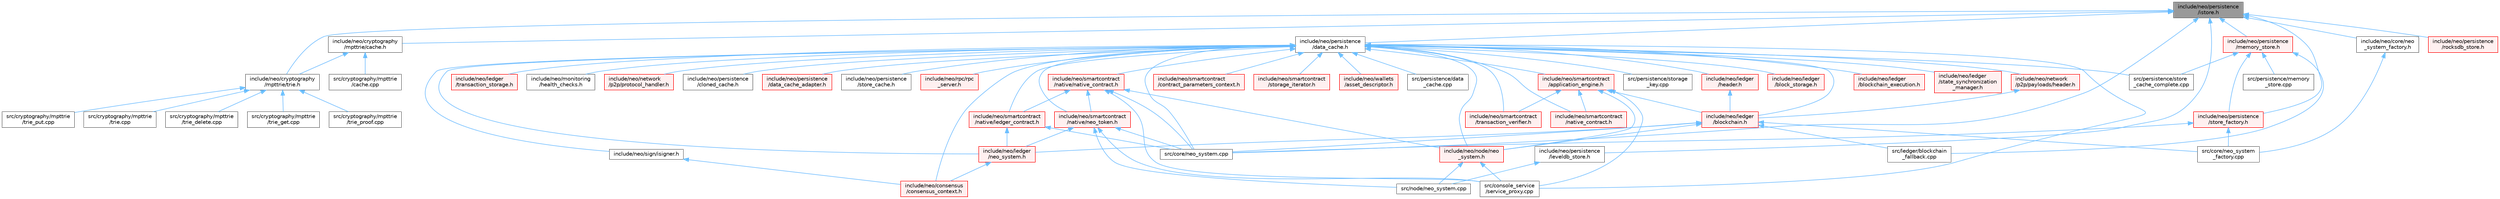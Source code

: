 digraph "include/neo/persistence/istore.h"
{
 // LATEX_PDF_SIZE
  bgcolor="transparent";
  edge [fontname=Helvetica,fontsize=10,labelfontname=Helvetica,labelfontsize=10];
  node [fontname=Helvetica,fontsize=10,shape=box,height=0.2,width=0.4];
  Node1 [id="Node000001",label="include/neo/persistence\l/istore.h",height=0.2,width=0.4,color="gray40", fillcolor="grey60", style="filled", fontcolor="black",tooltip=" "];
  Node1 -> Node2 [id="edge1_Node000001_Node000002",dir="back",color="steelblue1",style="solid",tooltip=" "];
  Node2 [id="Node000002",label="include/neo/core/neo\l_system_factory.h",height=0.2,width=0.4,color="grey40", fillcolor="white", style="filled",URL="$neo__system__factory_8h.html",tooltip=" "];
  Node2 -> Node3 [id="edge2_Node000002_Node000003",dir="back",color="steelblue1",style="solid",tooltip=" "];
  Node3 [id="Node000003",label="src/core/neo_system\l_factory.cpp",height=0.2,width=0.4,color="grey40", fillcolor="white", style="filled",URL="$neo__system__factory_8cpp.html",tooltip=" "];
  Node1 -> Node4 [id="edge3_Node000001_Node000004",dir="back",color="steelblue1",style="solid",tooltip=" "];
  Node4 [id="Node000004",label="include/neo/cryptography\l/mpttrie/cache.h",height=0.2,width=0.4,color="grey40", fillcolor="white", style="filled",URL="$cryptography_2mpttrie_2cache_8h.html",tooltip=" "];
  Node4 -> Node5 [id="edge4_Node000004_Node000005",dir="back",color="steelblue1",style="solid",tooltip=" "];
  Node5 [id="Node000005",label="include/neo/cryptography\l/mpttrie/trie.h",height=0.2,width=0.4,color="grey40", fillcolor="white", style="filled",URL="$trie_8h.html",tooltip=" "];
  Node5 -> Node6 [id="edge5_Node000005_Node000006",dir="back",color="steelblue1",style="solid",tooltip=" "];
  Node6 [id="Node000006",label="src/cryptography/mpttrie\l/trie.cpp",height=0.2,width=0.4,color="grey40", fillcolor="white", style="filled",URL="$trie_8cpp.html",tooltip=" "];
  Node5 -> Node7 [id="edge6_Node000005_Node000007",dir="back",color="steelblue1",style="solid",tooltip=" "];
  Node7 [id="Node000007",label="src/cryptography/mpttrie\l/trie_delete.cpp",height=0.2,width=0.4,color="grey40", fillcolor="white", style="filled",URL="$trie__delete_8cpp.html",tooltip=" "];
  Node5 -> Node8 [id="edge7_Node000005_Node000008",dir="back",color="steelblue1",style="solid",tooltip=" "];
  Node8 [id="Node000008",label="src/cryptography/mpttrie\l/trie_get.cpp",height=0.2,width=0.4,color="grey40", fillcolor="white", style="filled",URL="$trie__get_8cpp.html",tooltip=" "];
  Node5 -> Node9 [id="edge8_Node000005_Node000009",dir="back",color="steelblue1",style="solid",tooltip=" "];
  Node9 [id="Node000009",label="src/cryptography/mpttrie\l/trie_proof.cpp",height=0.2,width=0.4,color="grey40", fillcolor="white", style="filled",URL="$trie__proof_8cpp.html",tooltip=" "];
  Node5 -> Node10 [id="edge9_Node000005_Node000010",dir="back",color="steelblue1",style="solid",tooltip=" "];
  Node10 [id="Node000010",label="src/cryptography/mpttrie\l/trie_put.cpp",height=0.2,width=0.4,color="grey40", fillcolor="white", style="filled",URL="$trie__put_8cpp.html",tooltip=" "];
  Node4 -> Node11 [id="edge10_Node000004_Node000011",dir="back",color="steelblue1",style="solid",tooltip=" "];
  Node11 [id="Node000011",label="src/cryptography/mpttrie\l/cache.cpp",height=0.2,width=0.4,color="grey40", fillcolor="white", style="filled",URL="$cache_8cpp.html",tooltip=" "];
  Node1 -> Node5 [id="edge11_Node000001_Node000005",dir="back",color="steelblue1",style="solid",tooltip=" "];
  Node1 -> Node12 [id="edge12_Node000001_Node000012",dir="back",color="steelblue1",style="solid",tooltip=" "];
  Node12 [id="Node000012",label="include/neo/persistence\l/data_cache.h",height=0.2,width=0.4,color="grey40", fillcolor="white", style="filled",URL="$data__cache_8h.html",tooltip=" "];
  Node12 -> Node13 [id="edge13_Node000012_Node000013",dir="back",color="steelblue1",style="solid",tooltip=" "];
  Node13 [id="Node000013",label="include/neo/consensus\l/consensus_context.h",height=0.2,width=0.4,color="red", fillcolor="#FFF0F0", style="filled",URL="$consensus__context_8h.html",tooltip=" "];
  Node12 -> Node29 [id="edge14_Node000012_Node000029",dir="back",color="steelblue1",style="solid",tooltip=" "];
  Node29 [id="Node000029",label="include/neo/ledger\l/block_storage.h",height=0.2,width=0.4,color="red", fillcolor="#FFF0F0", style="filled",URL="$block__storage_8h.html",tooltip=" "];
  Node12 -> Node31 [id="edge15_Node000012_Node000031",dir="back",color="steelblue1",style="solid",tooltip=" "];
  Node31 [id="Node000031",label="include/neo/ledger\l/blockchain.h",height=0.2,width=0.4,color="red", fillcolor="#FFF0F0", style="filled",URL="$blockchain_8h.html",tooltip=" "];
  Node31 -> Node34 [id="edge16_Node000031_Node000034",dir="back",color="steelblue1",style="solid",tooltip=" "];
  Node34 [id="Node000034",label="include/neo/ledger\l/neo_system.h",height=0.2,width=0.4,color="red", fillcolor="#FFF0F0", style="filled",URL="$ledger_2neo__system_8h.html",tooltip=" "];
  Node34 -> Node13 [id="edge17_Node000034_Node000013",dir="back",color="steelblue1",style="solid",tooltip=" "];
  Node31 -> Node100 [id="edge18_Node000031_Node000100",dir="back",color="steelblue1",style="solid",tooltip=" "];
  Node100 [id="Node000100",label="include/neo/node/neo\l_system.h",height=0.2,width=0.4,color="red", fillcolor="#FFF0F0", style="filled",URL="$node_2neo__system_8h.html",tooltip=" "];
  Node100 -> Node104 [id="edge19_Node000100_Node000104",dir="back",color="steelblue1",style="solid",tooltip=" "];
  Node104 [id="Node000104",label="src/console_service\l/service_proxy.cpp",height=0.2,width=0.4,color="grey40", fillcolor="white", style="filled",URL="$service__proxy_8cpp.html",tooltip=" "];
  Node100 -> Node105 [id="edge20_Node000100_Node000105",dir="back",color="steelblue1",style="solid",tooltip=" "];
  Node105 [id="Node000105",label="src/node/neo_system.cpp",height=0.2,width=0.4,color="grey40", fillcolor="white", style="filled",URL="$node_2neo__system_8cpp.html",tooltip=" "];
  Node31 -> Node78 [id="edge21_Node000031_Node000078",dir="back",color="steelblue1",style="solid",tooltip=" "];
  Node78 [id="Node000078",label="src/core/neo_system.cpp",height=0.2,width=0.4,color="grey40", fillcolor="white", style="filled",URL="$core_2neo__system_8cpp.html",tooltip=" "];
  Node31 -> Node3 [id="edge22_Node000031_Node000003",dir="back",color="steelblue1",style="solid",tooltip=" "];
  Node31 -> Node109 [id="edge23_Node000031_Node000109",dir="back",color="steelblue1",style="solid",tooltip=" "];
  Node109 [id="Node000109",label="src/ledger/blockchain\l_fallback.cpp",height=0.2,width=0.4,color="grey40", fillcolor="white", style="filled",URL="$blockchain__fallback_8cpp.html",tooltip=" "];
  Node12 -> Node112 [id="edge24_Node000012_Node000112",dir="back",color="steelblue1",style="solid",tooltip=" "];
  Node112 [id="Node000112",label="include/neo/ledger\l/blockchain_execution.h",height=0.2,width=0.4,color="red", fillcolor="#FFF0F0", style="filled",URL="$blockchain__execution_8h.html",tooltip=" "];
  Node12 -> Node114 [id="edge25_Node000012_Node000114",dir="back",color="steelblue1",style="solid",tooltip=" "];
  Node114 [id="Node000114",label="include/neo/ledger\l/header.h",height=0.2,width=0.4,color="red", fillcolor="#FFF0F0", style="filled",URL="$ledger_2header_8h.html",tooltip=" "];
  Node114 -> Node31 [id="edge26_Node000114_Node000031",dir="back",color="steelblue1",style="solid",tooltip=" "];
  Node12 -> Node34 [id="edge27_Node000012_Node000034",dir="back",color="steelblue1",style="solid",tooltip=" "];
  Node12 -> Node119 [id="edge28_Node000012_Node000119",dir="back",color="steelblue1",style="solid",tooltip=" "];
  Node119 [id="Node000119",label="include/neo/ledger\l/state_synchronization\l_manager.h",height=0.2,width=0.4,color="red", fillcolor="#FFF0F0", style="filled",URL="$state__synchronization__manager_8h.html",tooltip=" "];
  Node12 -> Node121 [id="edge29_Node000012_Node000121",dir="back",color="steelblue1",style="solid",tooltip=" "];
  Node121 [id="Node000121",label="include/neo/ledger\l/transaction_storage.h",height=0.2,width=0.4,color="red", fillcolor="#FFF0F0", style="filled",URL="$transaction__storage_8h.html",tooltip=" "];
  Node12 -> Node39 [id="edge30_Node000012_Node000039",dir="back",color="steelblue1",style="solid",tooltip=" "];
  Node39 [id="Node000039",label="include/neo/monitoring\l/health_checks.h",height=0.2,width=0.4,color="grey40", fillcolor="white", style="filled",URL="$health__checks_8h.html",tooltip=" "];
  Node12 -> Node123 [id="edge31_Node000012_Node000123",dir="back",color="steelblue1",style="solid",tooltip=" "];
  Node123 [id="Node000123",label="include/neo/network\l/p2p/payloads/header.h",height=0.2,width=0.4,color="red", fillcolor="#FFF0F0", style="filled",URL="$network_2p2p_2payloads_2header_8h.html",tooltip=" "];
  Node123 -> Node31 [id="edge32_Node000123_Node000031",dir="back",color="steelblue1",style="solid",tooltip=" "];
  Node12 -> Node129 [id="edge33_Node000012_Node000129",dir="back",color="steelblue1",style="solid",tooltip=" "];
  Node129 [id="Node000129",label="include/neo/network\l/p2p/protocol_handler.h",height=0.2,width=0.4,color="red", fillcolor="#FFF0F0", style="filled",URL="$protocol__handler_8h.html",tooltip=" "];
  Node12 -> Node100 [id="edge34_Node000012_Node000100",dir="back",color="steelblue1",style="solid",tooltip=" "];
  Node12 -> Node131 [id="edge35_Node000012_Node000131",dir="back",color="steelblue1",style="solid",tooltip=" "];
  Node131 [id="Node000131",label="include/neo/persistence\l/cloned_cache.h",height=0.2,width=0.4,color="grey40", fillcolor="white", style="filled",URL="$cloned__cache_8h.html",tooltip=" "];
  Node12 -> Node132 [id="edge36_Node000012_Node000132",dir="back",color="steelblue1",style="solid",tooltip=" "];
  Node132 [id="Node000132",label="include/neo/persistence\l/data_cache_adapter.h",height=0.2,width=0.4,color="red", fillcolor="#FFF0F0", style="filled",URL="$data__cache__adapter_8h.html",tooltip=" "];
  Node12 -> Node133 [id="edge37_Node000012_Node000133",dir="back",color="steelblue1",style="solid",tooltip=" "];
  Node133 [id="Node000133",label="include/neo/persistence\l/store_cache.h",height=0.2,width=0.4,color="grey40", fillcolor="white", style="filled",URL="$store__cache_8h.html",tooltip=" "];
  Node12 -> Node42 [id="edge38_Node000012_Node000042",dir="back",color="steelblue1",style="solid",tooltip=" "];
  Node42 [id="Node000042",label="include/neo/rpc/rpc\l_server.h",height=0.2,width=0.4,color="red", fillcolor="#FFF0F0", style="filled",URL="$rpc__server_8h.html",tooltip=" "];
  Node12 -> Node134 [id="edge39_Node000012_Node000134",dir="back",color="steelblue1",style="solid",tooltip=" "];
  Node134 [id="Node000134",label="include/neo/sign/isigner.h",height=0.2,width=0.4,color="grey40", fillcolor="white", style="filled",URL="$isigner_8h.html",tooltip=" "];
  Node134 -> Node13 [id="edge40_Node000134_Node000013",dir="back",color="steelblue1",style="solid",tooltip=" "];
  Node12 -> Node135 [id="edge41_Node000012_Node000135",dir="back",color="steelblue1",style="solid",tooltip=" "];
  Node135 [id="Node000135",label="include/neo/smartcontract\l/application_engine.h",height=0.2,width=0.4,color="red", fillcolor="#FFF0F0", style="filled",URL="$application__engine_8h.html",tooltip=" "];
  Node135 -> Node31 [id="edge42_Node000135_Node000031",dir="back",color="steelblue1",style="solid",tooltip=" "];
  Node135 -> Node100 [id="edge43_Node000135_Node000100",dir="back",color="steelblue1",style="solid",tooltip=" "];
  Node135 -> Node136 [id="edge44_Node000135_Node000136",dir="back",color="steelblue1",style="solid",tooltip=" "];
  Node136 [id="Node000136",label="include/neo/smartcontract\l/native_contract.h",height=0.2,width=0.4,color="red", fillcolor="#FFF0F0", style="filled",URL="$native__contract_8h.html",tooltip=" "];
  Node135 -> Node145 [id="edge45_Node000135_Node000145",dir="back",color="steelblue1",style="solid",tooltip=" "];
  Node145 [id="Node000145",label="include/neo/smartcontract\l/transaction_verifier.h",height=0.2,width=0.4,color="red", fillcolor="#FFF0F0", style="filled",URL="$transaction__verifier_8h.html",tooltip=" "];
  Node135 -> Node104 [id="edge46_Node000135_Node000104",dir="back",color="steelblue1",style="solid",tooltip=" "];
  Node12 -> Node179 [id="edge47_Node000012_Node000179",dir="back",color="steelblue1",style="solid",tooltip=" "];
  Node179 [id="Node000179",label="include/neo/smartcontract\l/contract_parameters_context.h",height=0.2,width=0.4,color="red", fillcolor="#FFF0F0", style="filled",URL="$contract__parameters__context_8h.html",tooltip=" "];
  Node12 -> Node181 [id="edge48_Node000012_Node000181",dir="back",color="steelblue1",style="solid",tooltip=" "];
  Node181 [id="Node000181",label="include/neo/smartcontract\l/native/ledger_contract.h",height=0.2,width=0.4,color="red", fillcolor="#FFF0F0", style="filled",URL="$ledger__contract_8h.html",tooltip=" "];
  Node181 -> Node34 [id="edge49_Node000181_Node000034",dir="back",color="steelblue1",style="solid",tooltip=" "];
  Node181 -> Node78 [id="edge50_Node000181_Node000078",dir="back",color="steelblue1",style="solid",tooltip=" "];
  Node12 -> Node183 [id="edge51_Node000012_Node000183",dir="back",color="steelblue1",style="solid",tooltip=" "];
  Node183 [id="Node000183",label="include/neo/smartcontract\l/native/native_contract.h",height=0.2,width=0.4,color="red", fillcolor="#FFF0F0", style="filled",URL="$native_2native__contract_8h.html",tooltip=" "];
  Node183 -> Node100 [id="edge52_Node000183_Node000100",dir="back",color="steelblue1",style="solid",tooltip=" "];
  Node183 -> Node181 [id="edge53_Node000183_Node000181",dir="back",color="steelblue1",style="solid",tooltip=" "];
  Node183 -> Node192 [id="edge54_Node000183_Node000192",dir="back",color="steelblue1",style="solid",tooltip=" "];
  Node192 [id="Node000192",label="include/neo/smartcontract\l/native/neo_token.h",height=0.2,width=0.4,color="red", fillcolor="#FFF0F0", style="filled",URL="$neo__token_8h.html",tooltip=" "];
  Node192 -> Node34 [id="edge55_Node000192_Node000034",dir="back",color="steelblue1",style="solid",tooltip=" "];
  Node192 -> Node104 [id="edge56_Node000192_Node000104",dir="back",color="steelblue1",style="solid",tooltip=" "];
  Node192 -> Node78 [id="edge57_Node000192_Node000078",dir="back",color="steelblue1",style="solid",tooltip=" "];
  Node192 -> Node105 [id="edge58_Node000192_Node000105",dir="back",color="steelblue1",style="solid",tooltip=" "];
  Node183 -> Node104 [id="edge59_Node000183_Node000104",dir="back",color="steelblue1",style="solid",tooltip=" "];
  Node183 -> Node78 [id="edge60_Node000183_Node000078",dir="back",color="steelblue1",style="solid",tooltip=" "];
  Node12 -> Node192 [id="edge61_Node000012_Node000192",dir="back",color="steelblue1",style="solid",tooltip=" "];
  Node12 -> Node136 [id="edge62_Node000012_Node000136",dir="back",color="steelblue1",style="solid",tooltip=" "];
  Node12 -> Node207 [id="edge63_Node000012_Node000207",dir="back",color="steelblue1",style="solid",tooltip=" "];
  Node207 [id="Node000207",label="include/neo/smartcontract\l/storage_iterator.h",height=0.2,width=0.4,color="red", fillcolor="#FFF0F0", style="filled",URL="$storage__iterator_8h.html",tooltip=" "];
  Node12 -> Node145 [id="edge64_Node000012_Node000145",dir="back",color="steelblue1",style="solid",tooltip=" "];
  Node12 -> Node209 [id="edge65_Node000012_Node000209",dir="back",color="steelblue1",style="solid",tooltip=" "];
  Node209 [id="Node000209",label="include/neo/wallets\l/asset_descriptor.h",height=0.2,width=0.4,color="red", fillcolor="#FFF0F0", style="filled",URL="$asset__descriptor_8h.html",tooltip=" "];
  Node12 -> Node104 [id="edge66_Node000012_Node000104",dir="back",color="steelblue1",style="solid",tooltip=" "];
  Node12 -> Node78 [id="edge67_Node000012_Node000078",dir="back",color="steelblue1",style="solid",tooltip=" "];
  Node12 -> Node210 [id="edge68_Node000012_Node000210",dir="back",color="steelblue1",style="solid",tooltip=" "];
  Node210 [id="Node000210",label="src/persistence/data\l_cache.cpp",height=0.2,width=0.4,color="grey40", fillcolor="white", style="filled",URL="$data__cache_8cpp.html",tooltip=" "];
  Node12 -> Node185 [id="edge69_Node000012_Node000185",dir="back",color="steelblue1",style="solid",tooltip=" "];
  Node185 [id="Node000185",label="src/persistence/storage\l_key.cpp",height=0.2,width=0.4,color="grey40", fillcolor="white", style="filled",URL="$storage__key_8cpp.html",tooltip=" "];
  Node12 -> Node211 [id="edge70_Node000012_Node000211",dir="back",color="steelblue1",style="solid",tooltip=" "];
  Node211 [id="Node000211",label="src/persistence/store\l_cache_complete.cpp",height=0.2,width=0.4,color="grey40", fillcolor="white", style="filled",URL="$store__cache__complete_8cpp.html",tooltip=" "];
  Node1 -> Node212 [id="edge71_Node000001_Node000212",dir="back",color="steelblue1",style="solid",tooltip=" "];
  Node212 [id="Node000212",label="include/neo/persistence\l/leveldb_store.h",height=0.2,width=0.4,color="grey40", fillcolor="white", style="filled",URL="$leveldb__store_8h.html",tooltip=" "];
  Node212 -> Node105 [id="edge72_Node000212_Node000105",dir="back",color="steelblue1",style="solid",tooltip=" "];
  Node1 -> Node213 [id="edge73_Node000001_Node000213",dir="back",color="steelblue1",style="solid",tooltip=" "];
  Node213 [id="Node000213",label="include/neo/persistence\l/memory_store.h",height=0.2,width=0.4,color="red", fillcolor="#FFF0F0", style="filled",URL="$memory__store_8h.html",tooltip=" "];
  Node213 -> Node214 [id="edge74_Node000213_Node000214",dir="back",color="steelblue1",style="solid",tooltip=" "];
  Node214 [id="Node000214",label="include/neo/persistence\l/store_factory.h",height=0.2,width=0.4,color="red", fillcolor="#FFF0F0", style="filled",URL="$store__factory_8h.html",tooltip=" "];
  Node214 -> Node78 [id="edge75_Node000214_Node000078",dir="back",color="steelblue1",style="solid",tooltip=" "];
  Node214 -> Node3 [id="edge76_Node000214_Node000003",dir="back",color="steelblue1",style="solid",tooltip=" "];
  Node213 -> Node109 [id="edge77_Node000213_Node000109",dir="back",color="steelblue1",style="solid",tooltip=" "];
  Node213 -> Node216 [id="edge78_Node000213_Node000216",dir="back",color="steelblue1",style="solid",tooltip=" "];
  Node216 [id="Node000216",label="src/persistence/memory\l_store.cpp",height=0.2,width=0.4,color="grey40", fillcolor="white", style="filled",URL="$memory__store_8cpp.html",tooltip=" "];
  Node213 -> Node211 [id="edge79_Node000213_Node000211",dir="back",color="steelblue1",style="solid",tooltip=" "];
  Node1 -> Node217 [id="edge80_Node000001_Node000217",dir="back",color="steelblue1",style="solid",tooltip=" "];
  Node217 [id="Node000217",label="include/neo/persistence\l/rocksdb_store.h",height=0.2,width=0.4,color="red", fillcolor="#FFF0F0", style="filled",URL="$rocksdb__store_8h.html",tooltip=" "];
  Node1 -> Node214 [id="edge81_Node000001_Node000214",dir="back",color="steelblue1",style="solid",tooltip=" "];
  Node1 -> Node78 [id="edge82_Node000001_Node000078",dir="back",color="steelblue1",style="solid",tooltip=" "];
}
